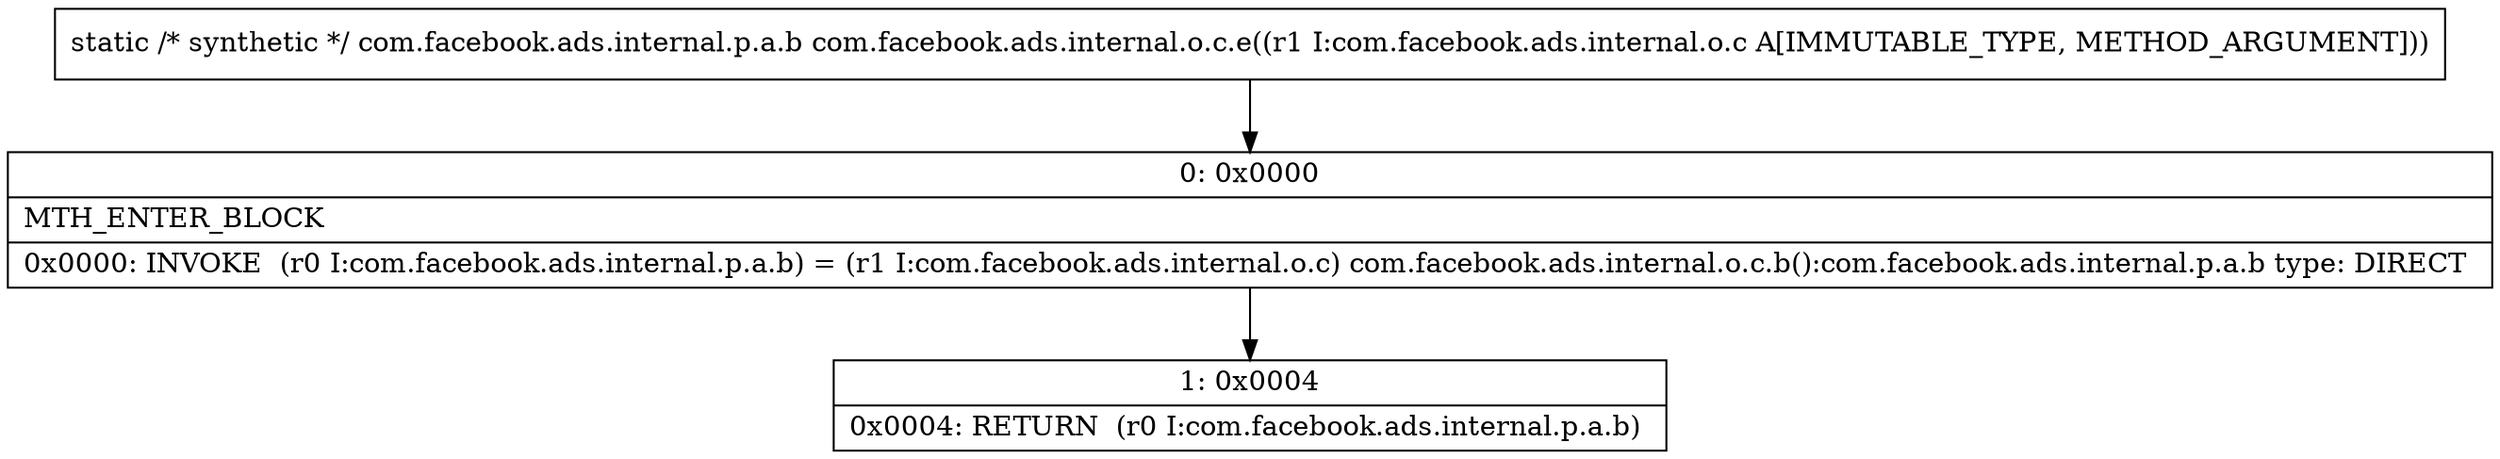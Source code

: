 digraph "CFG forcom.facebook.ads.internal.o.c.e(Lcom\/facebook\/ads\/internal\/o\/c;)Lcom\/facebook\/ads\/internal\/p\/a\/b;" {
Node_0 [shape=record,label="{0\:\ 0x0000|MTH_ENTER_BLOCK\l|0x0000: INVOKE  (r0 I:com.facebook.ads.internal.p.a.b) = (r1 I:com.facebook.ads.internal.o.c) com.facebook.ads.internal.o.c.b():com.facebook.ads.internal.p.a.b type: DIRECT \l}"];
Node_1 [shape=record,label="{1\:\ 0x0004|0x0004: RETURN  (r0 I:com.facebook.ads.internal.p.a.b) \l}"];
MethodNode[shape=record,label="{static \/* synthetic *\/ com.facebook.ads.internal.p.a.b com.facebook.ads.internal.o.c.e((r1 I:com.facebook.ads.internal.o.c A[IMMUTABLE_TYPE, METHOD_ARGUMENT])) }"];
MethodNode -> Node_0;
Node_0 -> Node_1;
}

